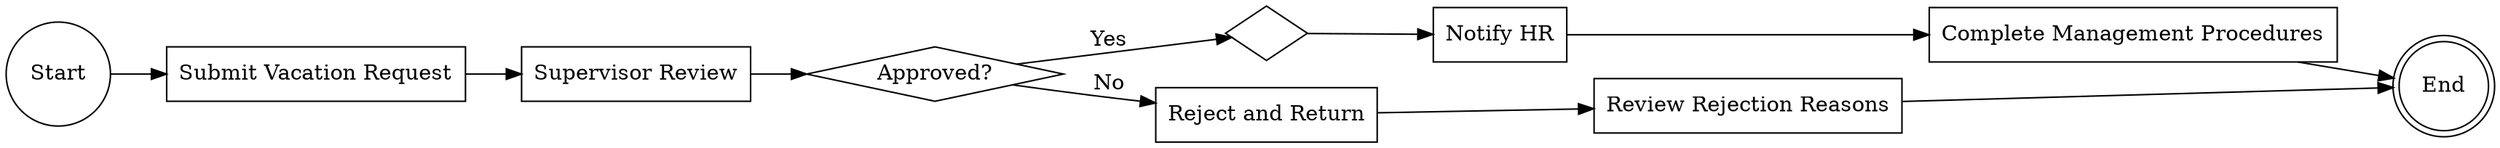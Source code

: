 digraph G {
  rankdir = LR;
  node [shape=box];
  Start [shape=circle, label="Start"];
  End [shape=doublecircle, label="End"];
  Gateway1 [shape=diamond, label="Approved?"];
  Gateway2 [shape=diamond, label=""];

  Start -> "Submit Vacation Request";
  "Submit Vacation Request" -> "Supervisor Review";
  "Supervisor Review" -> Gateway1;
  Gateway1 -> "Reject and Return" [label="No"];
  "Reject and Return" -> "Review Rejection Reasons";
  "Review Rejection Reasons" -> End;
  Gateway1 -> Gateway2 [label="Yes"];
  Gateway2 -> "Notify HR";
  "Notify HR" -> "Complete Management Procedures";
  "Complete Management Procedures" -> End;
}